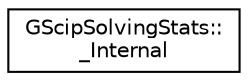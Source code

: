 digraph "Graphical Class Hierarchy"
{
 // LATEX_PDF_SIZE
  edge [fontname="Helvetica",fontsize="10",labelfontname="Helvetica",labelfontsize="10"];
  node [fontname="Helvetica",fontsize="10",shape=record];
  rankdir="LR";
  Node0 [label="GScipSolvingStats::\l_Internal",height=0.2,width=0.4,color="black", fillcolor="white", style="filled",URL="$classoperations__research_1_1_g_scip_solving_stats_1_1___internal.html",tooltip=" "];
}
